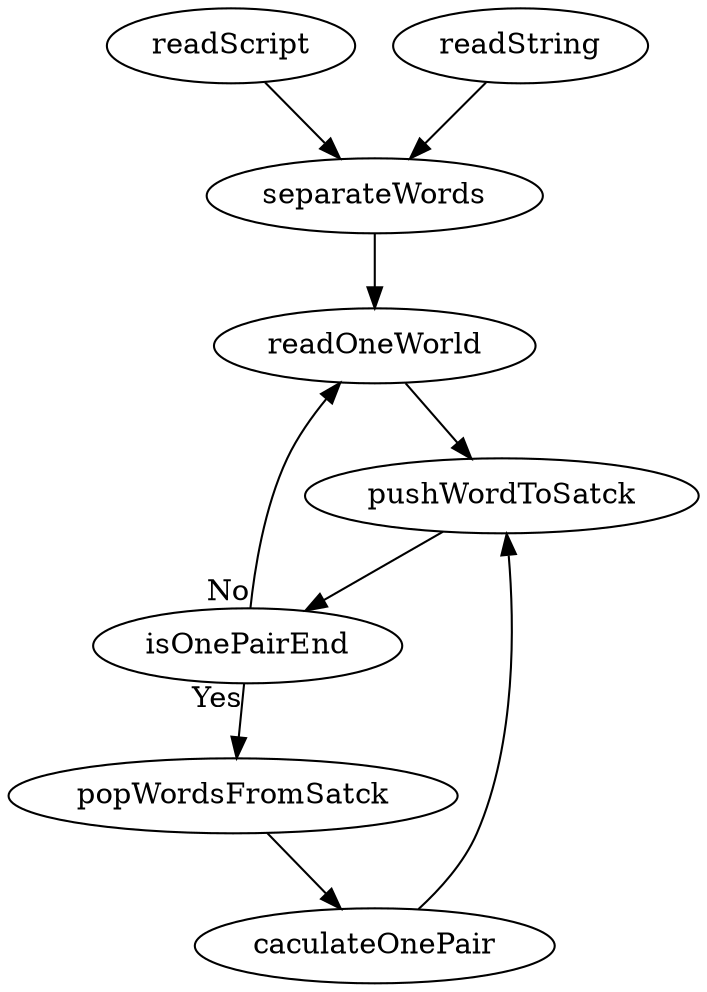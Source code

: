 digraph test1{
readScript-> separateWords
readString ->separateWords
separateWords -> readOneWorld -> pushWordToSatck -> isOnePairEnd
isOnePairEnd -> popWordsFromSatck  [taillabel = "Yes"]  
popWordsFromSatck -> caculateOnePair -> pushWordToSatck
isOnePairEnd -> readOneWorld  [taillabel = "No"]
}
